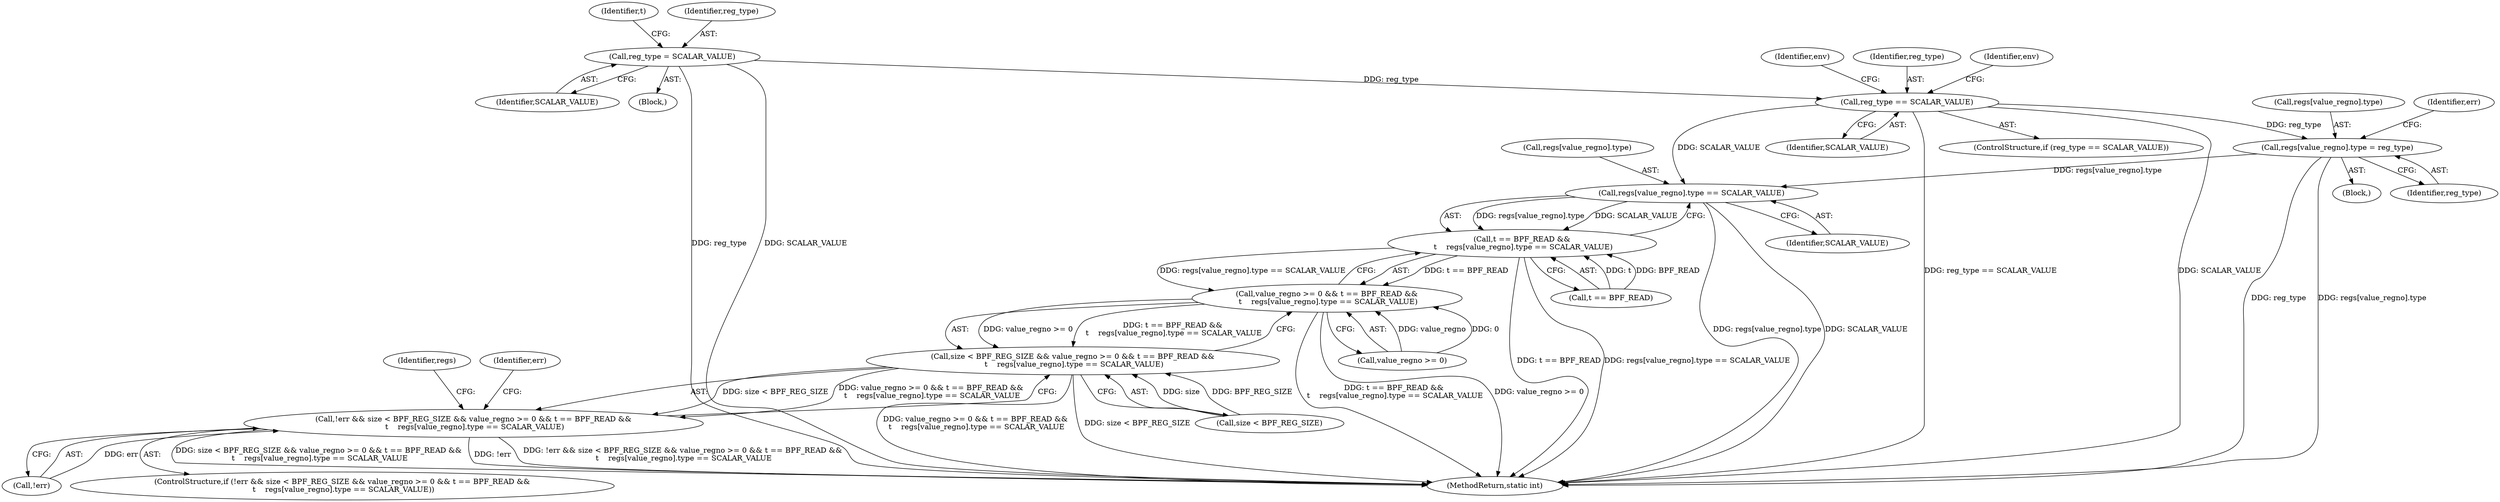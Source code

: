 digraph "0_linux_0c17d1d2c61936401f4702e1846e2c19b200f958_1@array" {
"1000351" [label="(Call,regs[value_regno].type = reg_type)"];
"1000318" [label="(Call,reg_type == SCALAR_VALUE)"];
"1000222" [label="(Call,reg_type = SCALAR_VALUE)"];
"1000552" [label="(Call,regs[value_regno].type == SCALAR_VALUE)"];
"1000548" [label="(Call,t == BPF_READ &&\n \t    regs[value_regno].type == SCALAR_VALUE)"];
"1000544" [label="(Call,value_regno >= 0 && t == BPF_READ &&\n \t    regs[value_regno].type == SCALAR_VALUE)"];
"1000540" [label="(Call,size < BPF_REG_SIZE && value_regno >= 0 && t == BPF_READ &&\n \t    regs[value_regno].type == SCALAR_VALUE)"];
"1000537" [label="(Call,!err && size < BPF_REG_SIZE && value_regno >= 0 && t == BPF_READ &&\n \t    regs[value_regno].type == SCALAR_VALUE)"];
"1000322" [label="(Identifier,env)"];
"1000552" [label="(Call,regs[value_regno].type == SCALAR_VALUE)"];
"1000317" [label="(ControlStructure,if (reg_type == SCALAR_VALUE))"];
"1000538" [label="(Call,!err)"];
"1000563" [label="(Identifier,regs)"];
"1000545" [label="(Call,value_regno >= 0)"];
"1000320" [label="(Identifier,SCALAR_VALUE)"];
"1000580" [label="(MethodReturn,static int)"];
"1000537" [label="(Call,!err && size < BPF_REG_SIZE && value_regno >= 0 && t == BPF_READ &&\n \t    regs[value_regno].type == SCALAR_VALUE)"];
"1000558" [label="(Identifier,SCALAR_VALUE)"];
"1000544" [label="(Call,value_regno >= 0 && t == BPF_READ &&\n \t    regs[value_regno].type == SCALAR_VALUE)"];
"1000224" [label="(Identifier,SCALAR_VALUE)"];
"1000548" [label="(Call,t == BPF_READ &&\n \t    regs[value_regno].type == SCALAR_VALUE)"];
"1000540" [label="(Call,size < BPF_REG_SIZE && value_regno >= 0 && t == BPF_READ &&\n \t    regs[value_regno].type == SCALAR_VALUE)"];
"1000541" [label="(Call,size < BPF_REG_SIZE)"];
"1000220" [label="(Block,)"];
"1000536" [label="(ControlStructure,if (!err && size < BPF_REG_SIZE && value_regno >= 0 && t == BPF_READ &&\n \t    regs[value_regno].type == SCALAR_VALUE))"];
"1000352" [label="(Call,regs[value_regno].type)"];
"1000539" [label="(Identifier,err)"];
"1000222" [label="(Call,reg_type = SCALAR_VALUE)"];
"1000579" [label="(Identifier,err)"];
"1000228" [label="(Identifier,t)"];
"1000549" [label="(Call,t == BPF_READ)"];
"1000223" [label="(Identifier,reg_type)"];
"1000318" [label="(Call,reg_type == SCALAR_VALUE)"];
"1000319" [label="(Identifier,reg_type)"];
"1000327" [label="(Identifier,env)"];
"1000351" [label="(Call,regs[value_regno].type = reg_type)"];
"1000316" [label="(Block,)"];
"1000553" [label="(Call,regs[value_regno].type)"];
"1000357" [label="(Identifier,reg_type)"];
"1000351" -> "1000316"  [label="AST: "];
"1000351" -> "1000357"  [label="CFG: "];
"1000352" -> "1000351"  [label="AST: "];
"1000357" -> "1000351"  [label="AST: "];
"1000539" -> "1000351"  [label="CFG: "];
"1000351" -> "1000580"  [label="DDG: reg_type"];
"1000351" -> "1000580"  [label="DDG: regs[value_regno].type"];
"1000318" -> "1000351"  [label="DDG: reg_type"];
"1000351" -> "1000552"  [label="DDG: regs[value_regno].type"];
"1000318" -> "1000317"  [label="AST: "];
"1000318" -> "1000320"  [label="CFG: "];
"1000319" -> "1000318"  [label="AST: "];
"1000320" -> "1000318"  [label="AST: "];
"1000322" -> "1000318"  [label="CFG: "];
"1000327" -> "1000318"  [label="CFG: "];
"1000318" -> "1000580"  [label="DDG: reg_type == SCALAR_VALUE"];
"1000318" -> "1000580"  [label="DDG: SCALAR_VALUE"];
"1000222" -> "1000318"  [label="DDG: reg_type"];
"1000318" -> "1000552"  [label="DDG: SCALAR_VALUE"];
"1000222" -> "1000220"  [label="AST: "];
"1000222" -> "1000224"  [label="CFG: "];
"1000223" -> "1000222"  [label="AST: "];
"1000224" -> "1000222"  [label="AST: "];
"1000228" -> "1000222"  [label="CFG: "];
"1000222" -> "1000580"  [label="DDG: reg_type"];
"1000222" -> "1000580"  [label="DDG: SCALAR_VALUE"];
"1000552" -> "1000548"  [label="AST: "];
"1000552" -> "1000558"  [label="CFG: "];
"1000553" -> "1000552"  [label="AST: "];
"1000558" -> "1000552"  [label="AST: "];
"1000548" -> "1000552"  [label="CFG: "];
"1000552" -> "1000580"  [label="DDG: regs[value_regno].type"];
"1000552" -> "1000580"  [label="DDG: SCALAR_VALUE"];
"1000552" -> "1000548"  [label="DDG: regs[value_regno].type"];
"1000552" -> "1000548"  [label="DDG: SCALAR_VALUE"];
"1000548" -> "1000544"  [label="AST: "];
"1000548" -> "1000549"  [label="CFG: "];
"1000549" -> "1000548"  [label="AST: "];
"1000544" -> "1000548"  [label="CFG: "];
"1000548" -> "1000580"  [label="DDG: t == BPF_READ"];
"1000548" -> "1000580"  [label="DDG: regs[value_regno].type == SCALAR_VALUE"];
"1000548" -> "1000544"  [label="DDG: t == BPF_READ"];
"1000548" -> "1000544"  [label="DDG: regs[value_regno].type == SCALAR_VALUE"];
"1000549" -> "1000548"  [label="DDG: t"];
"1000549" -> "1000548"  [label="DDG: BPF_READ"];
"1000544" -> "1000540"  [label="AST: "];
"1000544" -> "1000545"  [label="CFG: "];
"1000545" -> "1000544"  [label="AST: "];
"1000540" -> "1000544"  [label="CFG: "];
"1000544" -> "1000580"  [label="DDG: t == BPF_READ &&\n \t    regs[value_regno].type == SCALAR_VALUE"];
"1000544" -> "1000580"  [label="DDG: value_regno >= 0"];
"1000544" -> "1000540"  [label="DDG: value_regno >= 0"];
"1000544" -> "1000540"  [label="DDG: t == BPF_READ &&\n \t    regs[value_regno].type == SCALAR_VALUE"];
"1000545" -> "1000544"  [label="DDG: value_regno"];
"1000545" -> "1000544"  [label="DDG: 0"];
"1000540" -> "1000537"  [label="AST: "];
"1000540" -> "1000541"  [label="CFG: "];
"1000541" -> "1000540"  [label="AST: "];
"1000537" -> "1000540"  [label="CFG: "];
"1000540" -> "1000580"  [label="DDG: value_regno >= 0 && t == BPF_READ &&\n \t    regs[value_regno].type == SCALAR_VALUE"];
"1000540" -> "1000580"  [label="DDG: size < BPF_REG_SIZE"];
"1000540" -> "1000537"  [label="DDG: size < BPF_REG_SIZE"];
"1000540" -> "1000537"  [label="DDG: value_regno >= 0 && t == BPF_READ &&\n \t    regs[value_regno].type == SCALAR_VALUE"];
"1000541" -> "1000540"  [label="DDG: size"];
"1000541" -> "1000540"  [label="DDG: BPF_REG_SIZE"];
"1000537" -> "1000536"  [label="AST: "];
"1000537" -> "1000538"  [label="CFG: "];
"1000538" -> "1000537"  [label="AST: "];
"1000563" -> "1000537"  [label="CFG: "];
"1000579" -> "1000537"  [label="CFG: "];
"1000537" -> "1000580"  [label="DDG: size < BPF_REG_SIZE && value_regno >= 0 && t == BPF_READ &&\n \t    regs[value_regno].type == SCALAR_VALUE"];
"1000537" -> "1000580"  [label="DDG: !err"];
"1000537" -> "1000580"  [label="DDG: !err && size < BPF_REG_SIZE && value_regno >= 0 && t == BPF_READ &&\n \t    regs[value_regno].type == SCALAR_VALUE"];
"1000538" -> "1000537"  [label="DDG: err"];
}
